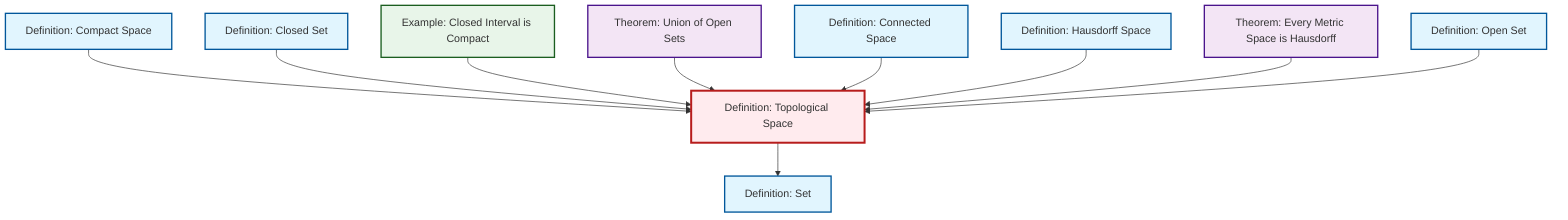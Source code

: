 graph TD
    classDef definition fill:#e1f5fe,stroke:#01579b,stroke-width:2px
    classDef theorem fill:#f3e5f5,stroke:#4a148c,stroke-width:2px
    classDef axiom fill:#fff3e0,stroke:#e65100,stroke-width:2px
    classDef example fill:#e8f5e9,stroke:#1b5e20,stroke-width:2px
    classDef current fill:#ffebee,stroke:#b71c1c,stroke-width:3px
    def-closed-set["Definition: Closed Set"]:::definition
    ex-closed-interval-compact["Example: Closed Interval is Compact"]:::example
    def-open-set["Definition: Open Set"]:::definition
    def-set["Definition: Set"]:::definition
    thm-union-open-sets["Theorem: Union of Open Sets"]:::theorem
    def-hausdorff["Definition: Hausdorff Space"]:::definition
    def-compact["Definition: Compact Space"]:::definition
    def-topological-space["Definition: Topological Space"]:::definition
    thm-metric-hausdorff["Theorem: Every Metric Space is Hausdorff"]:::theorem
    def-connected["Definition: Connected Space"]:::definition
    def-topological-space --> def-set
    def-compact --> def-topological-space
    def-closed-set --> def-topological-space
    ex-closed-interval-compact --> def-topological-space
    thm-union-open-sets --> def-topological-space
    def-connected --> def-topological-space
    def-hausdorff --> def-topological-space
    thm-metric-hausdorff --> def-topological-space
    def-open-set --> def-topological-space
    class def-topological-space current
